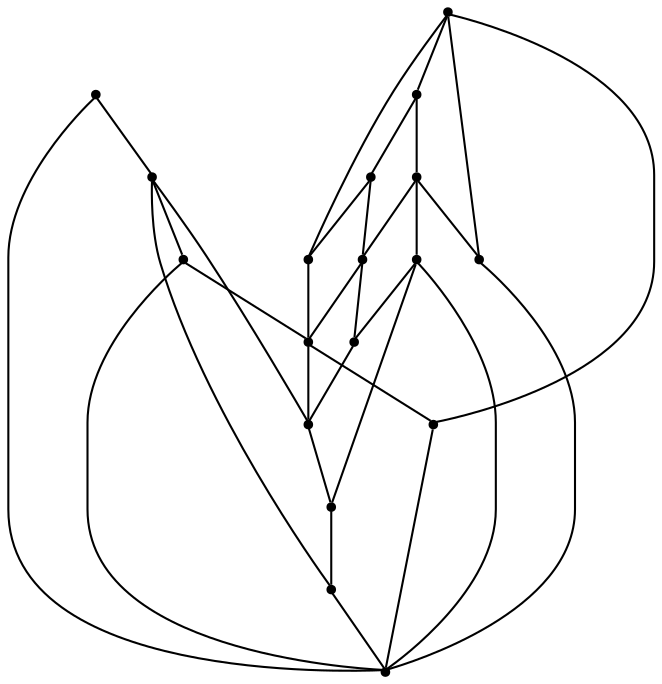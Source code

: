 graph {
  node [shape=point,comment="{\"directed\":false,\"doi\":\"10.1007/978-3-540-70904-6_23\",\"figure\":\"2 (3)\"}"]

  v0 [pos="1224.4996729651161,1053.2735965870047"]
  v1 [pos="1225.4487872456396,1347.852784615976"]
  v2 [pos="1192.7135174418604,1253.7319642526134"]
  v3 [pos="1190.2714026162791,1149.836141091806"]
  v4 [pos="1170.7094295058141,1184.0611281218353"]
  v5 [pos="1140.1454442223837,1258.6236141346121"]
  v6 [pos="1135.2570176235465,1176.7277858875418"]
  v7 [pos="1129.1433684593023,1105.83195509734"]
  v8 [pos="1104.69296875,1133.9444301746512"]
  v9 [pos="1091.244644803779,1160.8361067595306"]
  v10 [pos="1073.5871956758722,1191.6485927723074"]
  v11 [pos="1061.6266578851744,1312.5194372954193"]
  v12 [pos="1050.8996411700582,1111.9444352609141"]
  v13 [pos="1045.523637354651,1241.6069489938243"]
  v14 [pos="1013.000949309593,1146.1694540800872"]
  v15 [pos="972.1891942223837,1221.973624052825"]
  v16 [pos="930.0521575218023,1348.156943144622"]
  v17 [pos="928.6477698037792,1053.2736283761485"]

  v16 -- v1 [id="-2",pos="930.0521575218023,1348.156943144622 1225.4487872456396,1347.852784615976 1225.4487872456396,1347.852784615976 1225.4487872456396,1347.852784615976"]
  v16 -- v17 [id="-3",pos="930.0521575218023,1348.156943144622 928.6477698037792,1053.2736283761485 928.6477698037792,1053.2736283761485 928.6477698037792,1053.2736283761485"]
  v17 -- v0 [id="-4",pos="928.6477698037792,1053.2736283761485 1224.4996729651161,1053.2735965870047 1224.4996729651161,1053.2735965870047 1224.4996729651161,1053.2735965870047"]
  v16 -- v15 [id="-6",pos="930.0521575218023,1348.156943144622 932.5150981104651,1336.2277490121348 932.5150981104651,1336.2277490121348 932.5150981104651,1336.2277490121348 935.8615915697675,1323.7694563689056 942.558648255814,1298.852743925872 949.9267078488372,1277.3360711556895 957.2947674418605,1255.8193983855072 965.3337027616279,1237.6985691211844 969.351199127907,1228.6361199838145 970.6066269985465,1225.8053761941417 971.0774124500363,1224.7438472730144 972.1891942223837,1221.973624052825"]
  v15 -- v14 [id="-8",pos="972.1891942223837,1221.973624052825 974.4979287790698,1215.2444980762625 974.4979287790698,1215.2444980762625 974.4979287790698,1215.2444980762625 977.1734193313953,1209.3235792937103 982.5244004360464,1197.486065052174 989.2964934593023,1185.419414661549 996.0643895348837,1173.356960437916 1004.2493277616279,1161.0652429086192 1008.3417332848837,1154.915315133554 1012.4341388081396,1148.7694563689056 1008.3417332848837,1154.915315133554 1008.3417332848837,1154.915315133554 1013.000949309593,1146.1694540800872 1013.000949309593,1146.1694540800872 1013.000949309593,1146.1694540800872"]
  v14 -- v17 [id="-12",pos="1013.000949309593,1146.1694540800872 1006.5205123546511,1140.0611382943614 1006.5205123546511,1140.0611382943614 1006.5205123546511,1140.0611382943614 1002.3030886627906,1134.032009266041 993.8598473837209,1121.9778202198172 980.2365552325581,1106.4278425993743 966.6131359011628,1090.8777378223563 947.8054687499999,1071.8319716276947 938.3996002906977,1062.3069268685801 928.6477698037792,1053.2736283761485 928.6477698037792,1053.2736283761485 928.6477698037792,1053.2736283761485"]
  v13 -- v11 [id="-21",pos="1045.523637354651,1241.6069489938243 1048.3032885174418,1247.5694797657156 1048.3032885174418,1247.5694797657156 1048.3032885174418,1247.5694797657156 1049.5744549418605,1251.544394316497 1052.112336482558,1259.4944777312103 1054.729578488372,1270.957007231536 1057.350890261628,1282.4153405648692 1060.051308139535,1297.3861199838145 1061.4015806686045,1304.869411609791 1061.6266578851744,1312.5194372954193 1061.6266578851744,1312.5194372954193 1061.6266578851744,1312.5194372954193"]
  v12 -- v9 [id="-23",pos="1050.8996411700582,1111.9444352609141 1055.4297056686046,1117.9570021452728 1055.4297056686046,1117.9570021452728 1055.4297056686046,1117.9570021452728 1059.042768895349,1122.781958403411 1066.281613372093,1132.4236057422781 1072.7912063953488,1140.3819543344005 1079.3007994186046,1148.3361067595306 1085.0892805232559,1154.602764270924 1091.244644803779,1160.8361067595306"]
  v12 -- v0 [id="-25",pos="1050.8996411700582,1111.9444352609141 1064.1103924418605,1103.2527429086192 1064.1103924418605,1103.2527429086192 1064.1103924418605,1103.2527429086192 1075.6834120639535,1098.4319828174735 1098.8294513081396,1088.786139311614 1121.9795603197674,1080.7110609831634 1145.1296693313952,1072.6361098112884 1168.2797783430233,1066.1236586394134 1185.1579941860466,1061.786093535247 1202.0360828488372,1057.4444594206634 1212.6463481104652,1055.273642363372 1217.9515443313953,1054.1902683399344 1224.4996729651161,1053.2735965870047 1224.4996729651161,1053.2735965870047 1224.4996729651161,1053.2735965870047"]
  v11 -- v5 [id="-26",pos="1061.6266578851744,1312.5194372954193 1070.5324854651162,1306.7320011280203 1070.5324854651162,1306.7320011280203 1070.5324854651162,1306.7320011280203 1077.0128270348837,1301.3445041797781 1089.977707122093,1290.5735792937103 1102.2925690406976,1281.9569411101165 1114.6115007267442,1273.3361067595306 1126.2762172965115,1266.8778242888275 1132.1106104651162,1263.6444868864837 1140.1454442223837,1258.6236141346121 1140.1454442223837,1258.6236141346121 1140.1454442223837,1258.6236141346121"]
  v3 -- v4 [id="-28",pos="1190.2714026162791,1149.836141091806 1184.674582122093,1156.0486616911712 1181.5406068313953,1161.352743925872 1178.8859738372093,1166.7777520638926 1176.2354106104651,1172.2027602019134 1174.0641896802326,1177.748567086679 1170.7094295058141,1184.0611281218353"]
  v4 -- v2 [id="-34",pos="1170.7094295058141,1184.0611281218353 1173.826617005814,1195.5902876677337 1177.2023619186045,1207.1611545704031 1180.8196220930233,1218.731894316497 1184.4328125,1230.3069573861583 1188.2918422965115,1241.8778242888275 1190.2214207848838,1247.6652286670828 1192.7135174418604,1253.7319642526134 1192.7135174418604,1253.7319642526134 1192.7135174418604,1253.7319642526134"]
  v2 -- v5 [id="-41",pos="1192.7135174418604,1253.7319642526134 1185.8789789244186,1253.9320133350516 1178.1649890988372,1253.6944848519786 1169.3633539244186,1254.4153354786063 1160.56171875,1255.1402551156505 1150.676507994186,1256.8277500293875 1140.1454442223837,1258.6236141346121"]
  v4 -- v7 [id="-42",pos="1170.7094295058141,1184.0611281218353 1168.4876703306686,1178.3742171746715 1168.2332303779071,1177.8092843514903 1167.5547238372094,1176.3027968230072 1165.3835029069767,1171.481909575286 1161.0451308139534,1161.8360660694266 1154.6564861918605,1149.66527444345 1148.263644622093,1137.486090483489 1139.824473110465,1122.781958403411 1135.6028524709302,1115.427730701588 1129.1433684593023,1105.83195509734 1129.1433684593023,1105.83195509734 1129.1433684593023,1105.83195509734"]
  v10 -- v5 [id="-44",pos="1073.5871956758722,1191.6485927723074 1078.4589934593023,1198.723680001718 1078.4589934593023,1198.723680001718 1078.4589934593023,1198.723680001718 1084.1224563953488,1204.7486128630462 1095.4579033430232,1216.8069980762625 1106.3057412790697,1227.7736169320567 1117.1577761627907,1238.744431954843 1127.526398982558,1248.6320001107676 1132.7106468023255,1253.5694899382415 1134.3307639898255,1255.1150383772674 1134.938307935138,1255.6946190419021 1140.1454442223837,1258.6236141346121"]
  v6 -- v8 [id="-45",pos="1135.2570176235465,1176.7277858875418 1130.539425872093,1169.1902937712493 1130.539425872093,1169.1902937712493 1130.539425872093,1169.1902937712493 1128.2515806686047,1165.2110558969005 1123.6673691860465,1157.2569034717703 1118.9665334302326,1150.7444522998953 1114.265570494186,1144.2360701384368 1109.4397165697674,1139.173585397226 1104.69296875,1133.9444301746512"]
  v5 -- v1 [id="-47",pos="1140.1454442223837,1258.6236141346121 1148.021875,1267.677766305429 1148.021875,1267.677766305429 1148.021875,1267.677766305429 1155.9817042151162,1275.3903212370697 1171.89296875,1290.8195001107676 1185.8789789244186,1305.527828357838 1199.8648619186047,1320.231960437916 1211.9254905523255,1334.2152418913665 1217.9515443313953,1341.2069461963797 1225.4487872456396,1347.852784615976 1225.4487872456396,1347.852784615976 1225.4487872456396,1347.852784615976"]
  v7 -- v0 [id="-50",pos="1129.1433684593023,1105.83195509734 1138.0866824127907,1100.7069411101165 1138.0866824127907,1100.7069411101165 1138.0866824127907,1100.7069411101165 1145.7880813953489,1097.5694797657156 1161.199273255814,1091.2902337533458 1176.6105922965116,1083.231940092864 1192.0175872093023,1075.16945026539 1207.4287790697674,1065.3277856332286 1215.134375,1060.4069533171478 1224.4996729651161,1053.2735965870047 1224.4996729651161,1053.2735965870047 1224.4996729651161,1053.2735965870047"]
  v4 -- v6 [id="-55",pos="1170.7094295058141,1184.0611281218353 1165.86691497093,1182.5694543344005 1161.2869004360466,1181.1235569141531 1155.7399345930232,1179.798585397226 1150.1930959302326,1178.473613880299 1143.6836300872094,1177.2694411101165 1135.2570176235465,1176.7277858875418"]
  v3 -- v0 [id="-64",pos="1190.2714026162791,1149.836141091806 1192.3551235465115,1139.4736749154551 1192.3551235465115,1139.4736749154551 1192.3551235465115,1139.4736749154551 1193.805359738372,1132.3611718636973 1196.6975654069768,1118.1402347705985 1202.002761627907,1103.0695102832938 1207.3079578488373,1088.0027276498301 1215.021820494186,1072.0902266325775 1218.8808502906977,1064.1360742074473 1224.4996729651161,1053.2735965870047 1224.4996729651161,1053.2735965870047 1224.4996729651161,1053.2735965870047"]
  v2 -- v0 [id="-65",pos="1192.7135174418604,1253.7319642526134 1196.443332122093,1239.9486047250255 1196.443332122093,1239.9486047250255 1196.443332122093,1239.9486047250255 1198.7938771802326,1228.5069289030853 1203.498909883721,1205.6319695931895 1207.2620457848836,1182.9069278858328 1211.0211119186047,1160.186082345468 1213.8424781976744,1137.6194777312103 1216.3512354651164,1116.4611321908458 1218.8559229651162,1095.3069828174735 1221.0520712209302,1075.5610925179942 1222.1481104651164,1065.6861128630462 1224.4996729651161,1053.2735965870047 1224.4996729651161,1053.2735965870047 1224.4996729651161,1053.2735965870047"]
  v1 -- v0 [id="-68",pos="1225.4487872456396,1347.852784615976 1224.4996729651161,1053.2735965870047 1224.4996729651161,1053.2735965870047 1224.4996729651161,1053.2735965870047"]
  v14 -- v10 [id="-75",pos="1013.000949309593,1146.1694540800872 1019.2562136627906,1151.3485731901947 1019.2562136627906,1151.3485731901947 1019.2562136627906,1151.3485731901947 1025.0448219476743,1154.844488920989 1036.6178415697675,1161.8360660694266 1046.386300872093,1168.9485691211844 1056.1505632267442,1176.0610721729422 1064.1103924418605,1183.2945011280203 1068.0861736918605,1186.9068922819915 1073.5871956758722,1191.6485927723074 1073.5871956758722,1191.6485927723074 1073.5871956758722,1191.6485927723074"]
  v16 -- v11 [id="-76",pos="930.0521575218023,1348.156943144622 933.6084924032523,1345.5672882221365 934.2047987827035,1345.2928684375906 935.794949127907,1344.561082345468 940.8874999999999,1342.219494007252 951.0644622093023,1337.5360630176688 963.4625,1333.165310047291 975.8648619186047,1328.794429920338 990.4842296511628,1324.736100656015 1007.0456395348837,1321.2236545704031 1023.6070494186047,1317.7110813282156 1042.1146984011627,1314.744391264739 1051.3664244186045,1313.2611098112884 1061.6266578851744,1312.5194372954193 1061.6266578851744,1312.5194372954193 1061.6266578851744,1312.5194372954193"]
  v5 -- v6 [id="-78",pos="1140.1454442223837,1258.6236141346121 1138.7920627327853,1253.8028689446273 1138.6792548601018,1252.9835285963836 1138.378433866279,1250.7986210010672 1137.4116097383721,1243.806916696054 1135.48203125,1229.8236352426036 1134.6402252906976,1216.4444746794525 1133.7942223837208,1203.0611179493094 1134.035992005814,1190.2860782764578 1134.1568132267441,1183.8944258513275 1135.2570176235465,1176.7277858875418 1135.2570176235465,1176.7277858875418 1135.2570176235465,1176.7277858875418"]
  v15 -- v13 [id="-82",pos="972.1891942223837,1221.973624052825 983.1536882267442,1223.0736555876556 983.1536882267442,1223.0736555876556 983.1536882267442,1223.0736555876556 990.2175327034884,1224.9319217823172 1004.3492914244185,1228.6485813282156 1015.9265079941861,1232.365240874114 1027.4994004360465,1236.0819004200125 1036.5136809593023,1239.798559965911 1045.523637354651,1241.6069489938243"]
  v14 -- v12 [id="-84",pos="1013.000949309593,1146.1694540800872 1017.8101744186047,1140.861080310963 1022.8736010174418,1134.5944227995697 1029.0248001453488,1128.806891264739 1035.171675145349,1123.0235558969005 1042.406449854651,1117.7152774952078 1050.8996411700582,1111.9444352609141"]
  v13 -- v10 [id="-102",pos="1045.523637354651,1241.6069489938243 1049.6660247093023,1233.0445113005462 1053.3875726744186,1224.1777561329031 1057.784320494186,1215.9402988575125 1062.1851380813953,1207.7069105925384 1067.2610283430233,1200.1028202198172 1073.5871956758722,1191.6485927723074"]
  v10 -- v9 [id="-124",pos="1073.5871956758722,1191.6485927723074 1076.166824127907,1183.5360986215098 1079.5382449127908,1177.2652449431243 1082.4346475290697,1172.5652835987235 1085.3268531976744,1167.8653222543223 1087.73984375,1164.7277337533458 1091.244644803779,1160.8361067595306"]
  v12 -- v8 [id="-130",pos="1050.8996411700582,1111.9444352609141 1060.0097202034883,1112.8985864144786 1060.0097202034883,1112.8985864144786 1060.0097202034883,1112.8985864144786 1064.593804505814,1114.102759184661 1073.753960755814,1116.5111047250255 1081.9512354651163,1120.2486179493094 1090.148637354651,1123.986131173593 1097.383284883721,1129.048615914804 1104.69296875,1133.9444301746512"]
  v9 -- v6 [id="-135",pos="1091.244644803779,1160.8361067595306 1097.383284883721,1162.5611128630462 1103.1718931686046,1164.2486077767833 1110.2857194767441,1166.898677967213 1117.3995457848837,1169.5528171680594 1125.838590116279,1173.1653354786063 1135.2570176235465,1176.7277858875418"]
  v8 -- v7 [id="-149",pos="1104.69296875,1133.9444301746512 1108.2353197674418,1129.7694665414317 1111.1275254360464,1125.431901437265 1114.7449127906978,1120.973664742929 1118.3663699127908,1116.5111047250255 1122.7046148255813,1111.9319421273692 1129.1433684593023,1105.83195509734"]
}